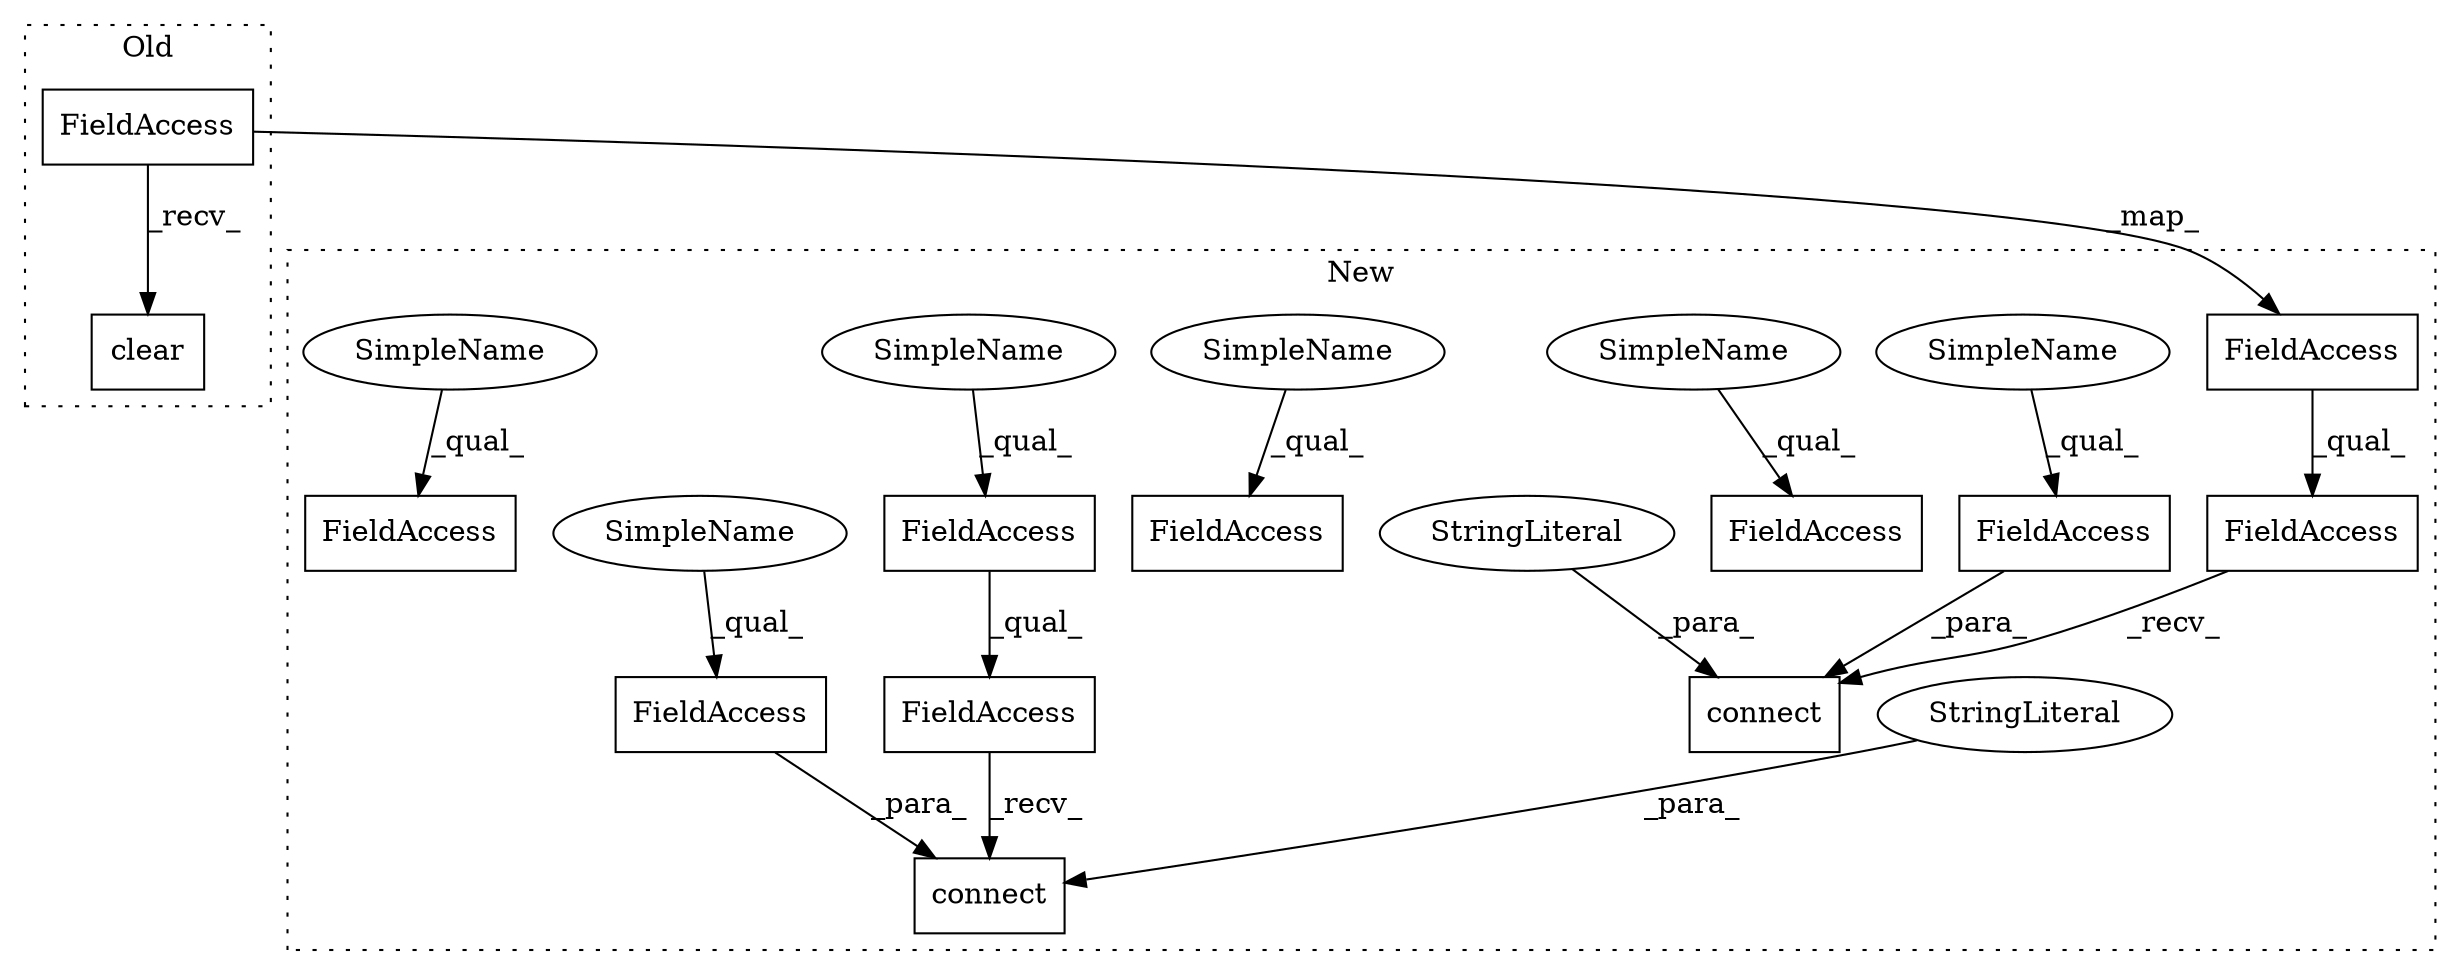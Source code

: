 digraph G {
subgraph cluster0 {
1 [label="clear" a="32" s="16361" l="7" shape="box"];
12 [label="FieldAccess" a="22" s="16351" l="9" shape="box"];
label = "Old";
style="dotted";
}
subgraph cluster1 {
2 [label="connect" a="32" s="18876,18910" l="8,1" shape="box"];
3 [label="FieldAccess" a="22" s="18856" l="19" shape="box"];
4 [label="FieldAccess" a="22" s="18899" l="11" shape="box"];
5 [label="FieldAccess" a="22" s="18856" l="9" shape="box"];
6 [label="StringLiteral" a="45" s="18884" l="14" shape="ellipse"];
7 [label="FieldAccess" a="22" s="19749" l="11" shape="box"];
8 [label="connect" a="32" s="19726,19760" l="8,1" shape="box"];
9 [label="FieldAccess" a="22" s="19706" l="19" shape="box"];
10 [label="StringLiteral" a="45" s="19734" l="14" shape="ellipse"];
11 [label="FieldAccess" a="22" s="19706" l="9" shape="box"];
13 [label="FieldAccess" a="22" s="19814" l="11" shape="box"];
14 [label="FieldAccess" a="22" s="18919" l="9" shape="box"];
15 [label="FieldAccess" a="22" s="19679" l="16" shape="box"];
16 [label="SimpleName" a="42" s="18919" l="4" shape="ellipse"];
17 [label="SimpleName" a="42" s="18856" l="4" shape="ellipse"];
18 [label="SimpleName" a="42" s="19679" l="4" shape="ellipse"];
19 [label="SimpleName" a="42" s="19749" l="4" shape="ellipse"];
20 [label="SimpleName" a="42" s="18899" l="4" shape="ellipse"];
21 [label="SimpleName" a="42" s="19814" l="4" shape="ellipse"];
label = "New";
style="dotted";
}
3 -> 2 [label="_recv_"];
4 -> 2 [label="_para_"];
5 -> 3 [label="_qual_"];
6 -> 2 [label="_para_"];
7 -> 8 [label="_para_"];
9 -> 8 [label="_recv_"];
10 -> 8 [label="_para_"];
11 -> 9 [label="_qual_"];
12 -> 11 [label="_map_"];
12 -> 1 [label="_recv_"];
16 -> 14 [label="_qual_"];
17 -> 5 [label="_qual_"];
18 -> 15 [label="_qual_"];
19 -> 7 [label="_qual_"];
20 -> 4 [label="_qual_"];
21 -> 13 [label="_qual_"];
}